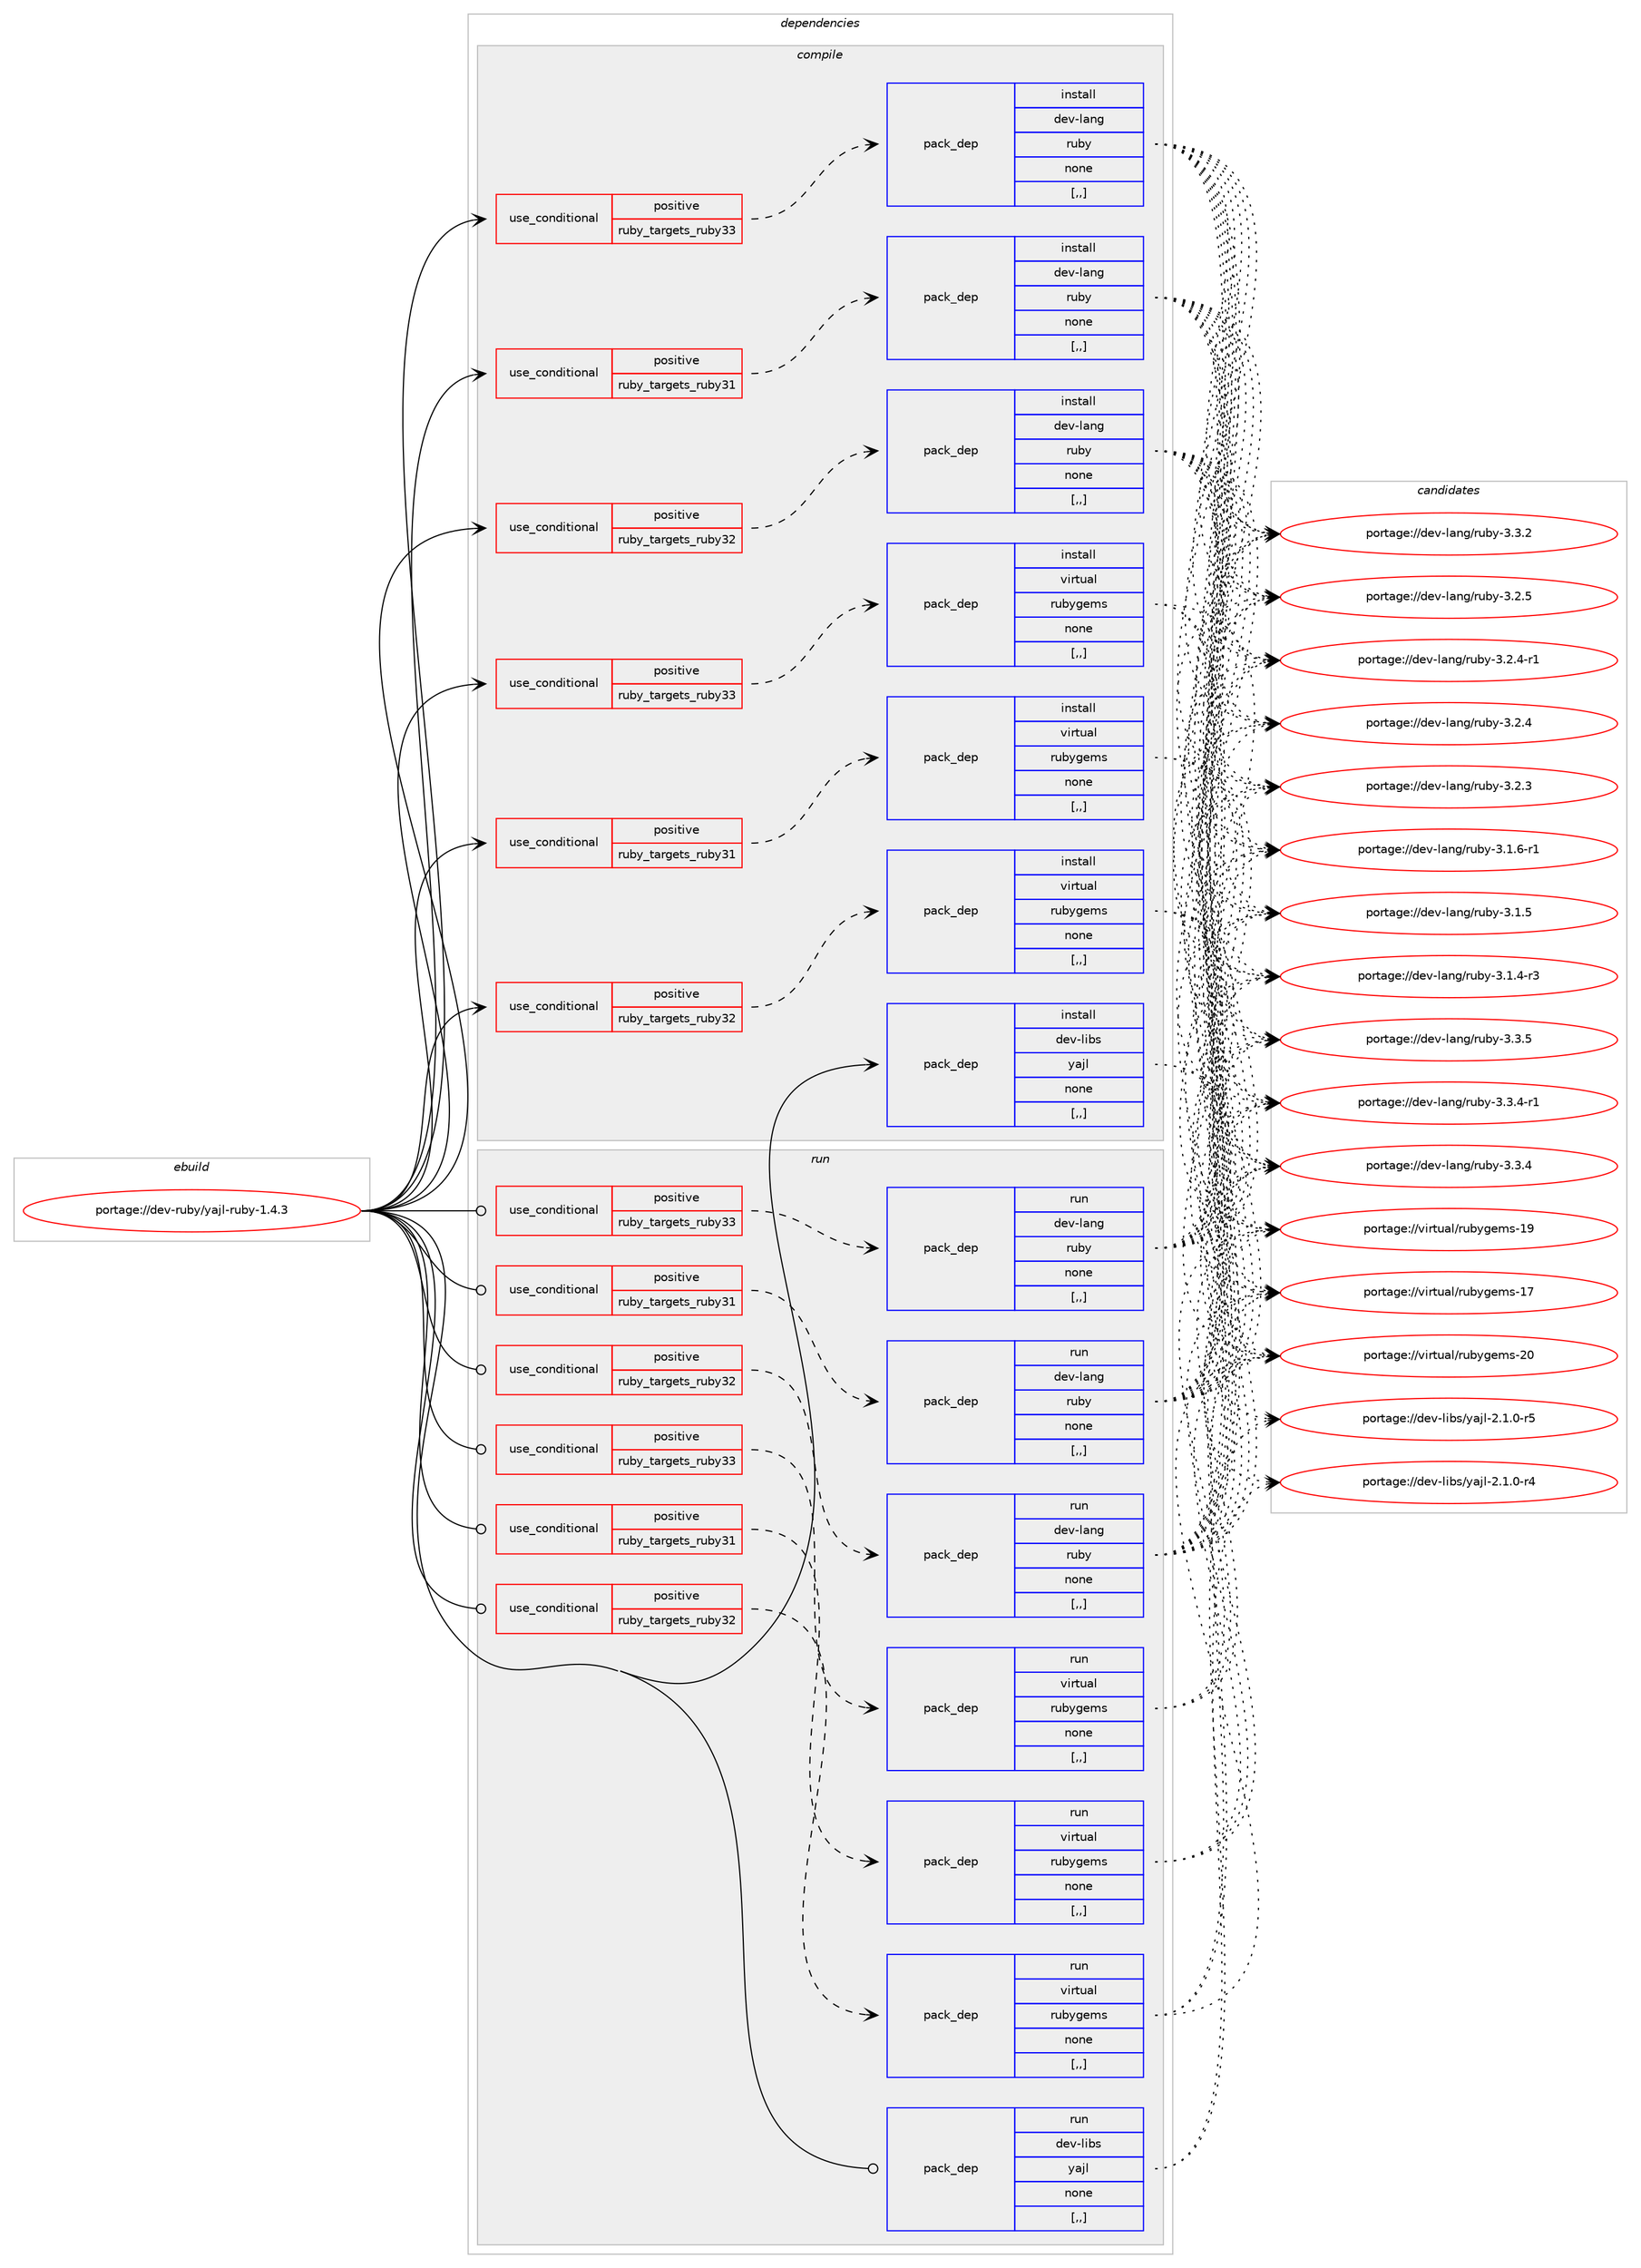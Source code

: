 digraph prolog {

# *************
# Graph options
# *************

newrank=true;
concentrate=true;
compound=true;
graph [rankdir=LR,fontname=Helvetica,fontsize=10,ranksep=1.5];#, ranksep=2.5, nodesep=0.2];
edge  [arrowhead=vee];
node  [fontname=Helvetica,fontsize=10];

# **********
# The ebuild
# **********

subgraph cluster_leftcol {
color=gray;
label=<<i>ebuild</i>>;
id [label="portage://dev-ruby/yajl-ruby-1.4.3", color=red, width=4, href="../dev-ruby/yajl-ruby-1.4.3.svg"];
}

# ****************
# The dependencies
# ****************

subgraph cluster_midcol {
color=gray;
label=<<i>dependencies</i>>;
subgraph cluster_compile {
fillcolor="#eeeeee";
style=filled;
label=<<i>compile</i>>;
subgraph cond190194 {
dependency704836 [label=<<TABLE BORDER="0" CELLBORDER="1" CELLSPACING="0" CELLPADDING="4"><TR><TD ROWSPAN="3" CELLPADDING="10">use_conditional</TD></TR><TR><TD>positive</TD></TR><TR><TD>ruby_targets_ruby31</TD></TR></TABLE>>, shape=none, color=red];
subgraph pack509658 {
dependency704837 [label=<<TABLE BORDER="0" CELLBORDER="1" CELLSPACING="0" CELLPADDING="4" WIDTH="220"><TR><TD ROWSPAN="6" CELLPADDING="30">pack_dep</TD></TR><TR><TD WIDTH="110">install</TD></TR><TR><TD>dev-lang</TD></TR><TR><TD>ruby</TD></TR><TR><TD>none</TD></TR><TR><TD>[,,]</TD></TR></TABLE>>, shape=none, color=blue];
}
dependency704836:e -> dependency704837:w [weight=20,style="dashed",arrowhead="vee"];
}
id:e -> dependency704836:w [weight=20,style="solid",arrowhead="vee"];
subgraph cond190195 {
dependency704838 [label=<<TABLE BORDER="0" CELLBORDER="1" CELLSPACING="0" CELLPADDING="4"><TR><TD ROWSPAN="3" CELLPADDING="10">use_conditional</TD></TR><TR><TD>positive</TD></TR><TR><TD>ruby_targets_ruby31</TD></TR></TABLE>>, shape=none, color=red];
subgraph pack509659 {
dependency704839 [label=<<TABLE BORDER="0" CELLBORDER="1" CELLSPACING="0" CELLPADDING="4" WIDTH="220"><TR><TD ROWSPAN="6" CELLPADDING="30">pack_dep</TD></TR><TR><TD WIDTH="110">install</TD></TR><TR><TD>virtual</TD></TR><TR><TD>rubygems</TD></TR><TR><TD>none</TD></TR><TR><TD>[,,]</TD></TR></TABLE>>, shape=none, color=blue];
}
dependency704838:e -> dependency704839:w [weight=20,style="dashed",arrowhead="vee"];
}
id:e -> dependency704838:w [weight=20,style="solid",arrowhead="vee"];
subgraph cond190196 {
dependency704840 [label=<<TABLE BORDER="0" CELLBORDER="1" CELLSPACING="0" CELLPADDING="4"><TR><TD ROWSPAN="3" CELLPADDING="10">use_conditional</TD></TR><TR><TD>positive</TD></TR><TR><TD>ruby_targets_ruby32</TD></TR></TABLE>>, shape=none, color=red];
subgraph pack509660 {
dependency704841 [label=<<TABLE BORDER="0" CELLBORDER="1" CELLSPACING="0" CELLPADDING="4" WIDTH="220"><TR><TD ROWSPAN="6" CELLPADDING="30">pack_dep</TD></TR><TR><TD WIDTH="110">install</TD></TR><TR><TD>dev-lang</TD></TR><TR><TD>ruby</TD></TR><TR><TD>none</TD></TR><TR><TD>[,,]</TD></TR></TABLE>>, shape=none, color=blue];
}
dependency704840:e -> dependency704841:w [weight=20,style="dashed",arrowhead="vee"];
}
id:e -> dependency704840:w [weight=20,style="solid",arrowhead="vee"];
subgraph cond190197 {
dependency704842 [label=<<TABLE BORDER="0" CELLBORDER="1" CELLSPACING="0" CELLPADDING="4"><TR><TD ROWSPAN="3" CELLPADDING="10">use_conditional</TD></TR><TR><TD>positive</TD></TR><TR><TD>ruby_targets_ruby32</TD></TR></TABLE>>, shape=none, color=red];
subgraph pack509661 {
dependency704843 [label=<<TABLE BORDER="0" CELLBORDER="1" CELLSPACING="0" CELLPADDING="4" WIDTH="220"><TR><TD ROWSPAN="6" CELLPADDING="30">pack_dep</TD></TR><TR><TD WIDTH="110">install</TD></TR><TR><TD>virtual</TD></TR><TR><TD>rubygems</TD></TR><TR><TD>none</TD></TR><TR><TD>[,,]</TD></TR></TABLE>>, shape=none, color=blue];
}
dependency704842:e -> dependency704843:w [weight=20,style="dashed",arrowhead="vee"];
}
id:e -> dependency704842:w [weight=20,style="solid",arrowhead="vee"];
subgraph cond190198 {
dependency704844 [label=<<TABLE BORDER="0" CELLBORDER="1" CELLSPACING="0" CELLPADDING="4"><TR><TD ROWSPAN="3" CELLPADDING="10">use_conditional</TD></TR><TR><TD>positive</TD></TR><TR><TD>ruby_targets_ruby33</TD></TR></TABLE>>, shape=none, color=red];
subgraph pack509662 {
dependency704845 [label=<<TABLE BORDER="0" CELLBORDER="1" CELLSPACING="0" CELLPADDING="4" WIDTH="220"><TR><TD ROWSPAN="6" CELLPADDING="30">pack_dep</TD></TR><TR><TD WIDTH="110">install</TD></TR><TR><TD>dev-lang</TD></TR><TR><TD>ruby</TD></TR><TR><TD>none</TD></TR><TR><TD>[,,]</TD></TR></TABLE>>, shape=none, color=blue];
}
dependency704844:e -> dependency704845:w [weight=20,style="dashed",arrowhead="vee"];
}
id:e -> dependency704844:w [weight=20,style="solid",arrowhead="vee"];
subgraph cond190199 {
dependency704846 [label=<<TABLE BORDER="0" CELLBORDER="1" CELLSPACING="0" CELLPADDING="4"><TR><TD ROWSPAN="3" CELLPADDING="10">use_conditional</TD></TR><TR><TD>positive</TD></TR><TR><TD>ruby_targets_ruby33</TD></TR></TABLE>>, shape=none, color=red];
subgraph pack509663 {
dependency704847 [label=<<TABLE BORDER="0" CELLBORDER="1" CELLSPACING="0" CELLPADDING="4" WIDTH="220"><TR><TD ROWSPAN="6" CELLPADDING="30">pack_dep</TD></TR><TR><TD WIDTH="110">install</TD></TR><TR><TD>virtual</TD></TR><TR><TD>rubygems</TD></TR><TR><TD>none</TD></TR><TR><TD>[,,]</TD></TR></TABLE>>, shape=none, color=blue];
}
dependency704846:e -> dependency704847:w [weight=20,style="dashed",arrowhead="vee"];
}
id:e -> dependency704846:w [weight=20,style="solid",arrowhead="vee"];
subgraph pack509664 {
dependency704848 [label=<<TABLE BORDER="0" CELLBORDER="1" CELLSPACING="0" CELLPADDING="4" WIDTH="220"><TR><TD ROWSPAN="6" CELLPADDING="30">pack_dep</TD></TR><TR><TD WIDTH="110">install</TD></TR><TR><TD>dev-libs</TD></TR><TR><TD>yajl</TD></TR><TR><TD>none</TD></TR><TR><TD>[,,]</TD></TR></TABLE>>, shape=none, color=blue];
}
id:e -> dependency704848:w [weight=20,style="solid",arrowhead="vee"];
}
subgraph cluster_compileandrun {
fillcolor="#eeeeee";
style=filled;
label=<<i>compile and run</i>>;
}
subgraph cluster_run {
fillcolor="#eeeeee";
style=filled;
label=<<i>run</i>>;
subgraph cond190200 {
dependency704849 [label=<<TABLE BORDER="0" CELLBORDER="1" CELLSPACING="0" CELLPADDING="4"><TR><TD ROWSPAN="3" CELLPADDING="10">use_conditional</TD></TR><TR><TD>positive</TD></TR><TR><TD>ruby_targets_ruby31</TD></TR></TABLE>>, shape=none, color=red];
subgraph pack509665 {
dependency704850 [label=<<TABLE BORDER="0" CELLBORDER="1" CELLSPACING="0" CELLPADDING="4" WIDTH="220"><TR><TD ROWSPAN="6" CELLPADDING="30">pack_dep</TD></TR><TR><TD WIDTH="110">run</TD></TR><TR><TD>dev-lang</TD></TR><TR><TD>ruby</TD></TR><TR><TD>none</TD></TR><TR><TD>[,,]</TD></TR></TABLE>>, shape=none, color=blue];
}
dependency704849:e -> dependency704850:w [weight=20,style="dashed",arrowhead="vee"];
}
id:e -> dependency704849:w [weight=20,style="solid",arrowhead="odot"];
subgraph cond190201 {
dependency704851 [label=<<TABLE BORDER="0" CELLBORDER="1" CELLSPACING="0" CELLPADDING="4"><TR><TD ROWSPAN="3" CELLPADDING="10">use_conditional</TD></TR><TR><TD>positive</TD></TR><TR><TD>ruby_targets_ruby31</TD></TR></TABLE>>, shape=none, color=red];
subgraph pack509666 {
dependency704852 [label=<<TABLE BORDER="0" CELLBORDER="1" CELLSPACING="0" CELLPADDING="4" WIDTH="220"><TR><TD ROWSPAN="6" CELLPADDING="30">pack_dep</TD></TR><TR><TD WIDTH="110">run</TD></TR><TR><TD>virtual</TD></TR><TR><TD>rubygems</TD></TR><TR><TD>none</TD></TR><TR><TD>[,,]</TD></TR></TABLE>>, shape=none, color=blue];
}
dependency704851:e -> dependency704852:w [weight=20,style="dashed",arrowhead="vee"];
}
id:e -> dependency704851:w [weight=20,style="solid",arrowhead="odot"];
subgraph cond190202 {
dependency704853 [label=<<TABLE BORDER="0" CELLBORDER="1" CELLSPACING="0" CELLPADDING="4"><TR><TD ROWSPAN="3" CELLPADDING="10">use_conditional</TD></TR><TR><TD>positive</TD></TR><TR><TD>ruby_targets_ruby32</TD></TR></TABLE>>, shape=none, color=red];
subgraph pack509667 {
dependency704854 [label=<<TABLE BORDER="0" CELLBORDER="1" CELLSPACING="0" CELLPADDING="4" WIDTH="220"><TR><TD ROWSPAN="6" CELLPADDING="30">pack_dep</TD></TR><TR><TD WIDTH="110">run</TD></TR><TR><TD>dev-lang</TD></TR><TR><TD>ruby</TD></TR><TR><TD>none</TD></TR><TR><TD>[,,]</TD></TR></TABLE>>, shape=none, color=blue];
}
dependency704853:e -> dependency704854:w [weight=20,style="dashed",arrowhead="vee"];
}
id:e -> dependency704853:w [weight=20,style="solid",arrowhead="odot"];
subgraph cond190203 {
dependency704855 [label=<<TABLE BORDER="0" CELLBORDER="1" CELLSPACING="0" CELLPADDING="4"><TR><TD ROWSPAN="3" CELLPADDING="10">use_conditional</TD></TR><TR><TD>positive</TD></TR><TR><TD>ruby_targets_ruby32</TD></TR></TABLE>>, shape=none, color=red];
subgraph pack509668 {
dependency704856 [label=<<TABLE BORDER="0" CELLBORDER="1" CELLSPACING="0" CELLPADDING="4" WIDTH="220"><TR><TD ROWSPAN="6" CELLPADDING="30">pack_dep</TD></TR><TR><TD WIDTH="110">run</TD></TR><TR><TD>virtual</TD></TR><TR><TD>rubygems</TD></TR><TR><TD>none</TD></TR><TR><TD>[,,]</TD></TR></TABLE>>, shape=none, color=blue];
}
dependency704855:e -> dependency704856:w [weight=20,style="dashed",arrowhead="vee"];
}
id:e -> dependency704855:w [weight=20,style="solid",arrowhead="odot"];
subgraph cond190204 {
dependency704857 [label=<<TABLE BORDER="0" CELLBORDER="1" CELLSPACING="0" CELLPADDING="4"><TR><TD ROWSPAN="3" CELLPADDING="10">use_conditional</TD></TR><TR><TD>positive</TD></TR><TR><TD>ruby_targets_ruby33</TD></TR></TABLE>>, shape=none, color=red];
subgraph pack509669 {
dependency704858 [label=<<TABLE BORDER="0" CELLBORDER="1" CELLSPACING="0" CELLPADDING="4" WIDTH="220"><TR><TD ROWSPAN="6" CELLPADDING="30">pack_dep</TD></TR><TR><TD WIDTH="110">run</TD></TR><TR><TD>dev-lang</TD></TR><TR><TD>ruby</TD></TR><TR><TD>none</TD></TR><TR><TD>[,,]</TD></TR></TABLE>>, shape=none, color=blue];
}
dependency704857:e -> dependency704858:w [weight=20,style="dashed",arrowhead="vee"];
}
id:e -> dependency704857:w [weight=20,style="solid",arrowhead="odot"];
subgraph cond190205 {
dependency704859 [label=<<TABLE BORDER="0" CELLBORDER="1" CELLSPACING="0" CELLPADDING="4"><TR><TD ROWSPAN="3" CELLPADDING="10">use_conditional</TD></TR><TR><TD>positive</TD></TR><TR><TD>ruby_targets_ruby33</TD></TR></TABLE>>, shape=none, color=red];
subgraph pack509670 {
dependency704860 [label=<<TABLE BORDER="0" CELLBORDER="1" CELLSPACING="0" CELLPADDING="4" WIDTH="220"><TR><TD ROWSPAN="6" CELLPADDING="30">pack_dep</TD></TR><TR><TD WIDTH="110">run</TD></TR><TR><TD>virtual</TD></TR><TR><TD>rubygems</TD></TR><TR><TD>none</TD></TR><TR><TD>[,,]</TD></TR></TABLE>>, shape=none, color=blue];
}
dependency704859:e -> dependency704860:w [weight=20,style="dashed",arrowhead="vee"];
}
id:e -> dependency704859:w [weight=20,style="solid",arrowhead="odot"];
subgraph pack509671 {
dependency704861 [label=<<TABLE BORDER="0" CELLBORDER="1" CELLSPACING="0" CELLPADDING="4" WIDTH="220"><TR><TD ROWSPAN="6" CELLPADDING="30">pack_dep</TD></TR><TR><TD WIDTH="110">run</TD></TR><TR><TD>dev-libs</TD></TR><TR><TD>yajl</TD></TR><TR><TD>none</TD></TR><TR><TD>[,,]</TD></TR></TABLE>>, shape=none, color=blue];
}
id:e -> dependency704861:w [weight=20,style="solid",arrowhead="odot"];
}
}

# **************
# The candidates
# **************

subgraph cluster_choices {
rank=same;
color=gray;
label=<<i>candidates</i>>;

subgraph choice509658 {
color=black;
nodesep=1;
choice10010111845108971101034711411798121455146514653 [label="portage://dev-lang/ruby-3.3.5", color=red, width=4,href="../dev-lang/ruby-3.3.5.svg"];
choice100101118451089711010347114117981214551465146524511449 [label="portage://dev-lang/ruby-3.3.4-r1", color=red, width=4,href="../dev-lang/ruby-3.3.4-r1.svg"];
choice10010111845108971101034711411798121455146514652 [label="portage://dev-lang/ruby-3.3.4", color=red, width=4,href="../dev-lang/ruby-3.3.4.svg"];
choice10010111845108971101034711411798121455146514650 [label="portage://dev-lang/ruby-3.3.2", color=red, width=4,href="../dev-lang/ruby-3.3.2.svg"];
choice10010111845108971101034711411798121455146504653 [label="portage://dev-lang/ruby-3.2.5", color=red, width=4,href="../dev-lang/ruby-3.2.5.svg"];
choice100101118451089711010347114117981214551465046524511449 [label="portage://dev-lang/ruby-3.2.4-r1", color=red, width=4,href="../dev-lang/ruby-3.2.4-r1.svg"];
choice10010111845108971101034711411798121455146504652 [label="portage://dev-lang/ruby-3.2.4", color=red, width=4,href="../dev-lang/ruby-3.2.4.svg"];
choice10010111845108971101034711411798121455146504651 [label="portage://dev-lang/ruby-3.2.3", color=red, width=4,href="../dev-lang/ruby-3.2.3.svg"];
choice100101118451089711010347114117981214551464946544511449 [label="portage://dev-lang/ruby-3.1.6-r1", color=red, width=4,href="../dev-lang/ruby-3.1.6-r1.svg"];
choice10010111845108971101034711411798121455146494653 [label="portage://dev-lang/ruby-3.1.5", color=red, width=4,href="../dev-lang/ruby-3.1.5.svg"];
choice100101118451089711010347114117981214551464946524511451 [label="portage://dev-lang/ruby-3.1.4-r3", color=red, width=4,href="../dev-lang/ruby-3.1.4-r3.svg"];
dependency704837:e -> choice10010111845108971101034711411798121455146514653:w [style=dotted,weight="100"];
dependency704837:e -> choice100101118451089711010347114117981214551465146524511449:w [style=dotted,weight="100"];
dependency704837:e -> choice10010111845108971101034711411798121455146514652:w [style=dotted,weight="100"];
dependency704837:e -> choice10010111845108971101034711411798121455146514650:w [style=dotted,weight="100"];
dependency704837:e -> choice10010111845108971101034711411798121455146504653:w [style=dotted,weight="100"];
dependency704837:e -> choice100101118451089711010347114117981214551465046524511449:w [style=dotted,weight="100"];
dependency704837:e -> choice10010111845108971101034711411798121455146504652:w [style=dotted,weight="100"];
dependency704837:e -> choice10010111845108971101034711411798121455146504651:w [style=dotted,weight="100"];
dependency704837:e -> choice100101118451089711010347114117981214551464946544511449:w [style=dotted,weight="100"];
dependency704837:e -> choice10010111845108971101034711411798121455146494653:w [style=dotted,weight="100"];
dependency704837:e -> choice100101118451089711010347114117981214551464946524511451:w [style=dotted,weight="100"];
}
subgraph choice509659 {
color=black;
nodesep=1;
choice118105114116117971084711411798121103101109115455048 [label="portage://virtual/rubygems-20", color=red, width=4,href="../virtual/rubygems-20.svg"];
choice118105114116117971084711411798121103101109115454957 [label="portage://virtual/rubygems-19", color=red, width=4,href="../virtual/rubygems-19.svg"];
choice118105114116117971084711411798121103101109115454955 [label="portage://virtual/rubygems-17", color=red, width=4,href="../virtual/rubygems-17.svg"];
dependency704839:e -> choice118105114116117971084711411798121103101109115455048:w [style=dotted,weight="100"];
dependency704839:e -> choice118105114116117971084711411798121103101109115454957:w [style=dotted,weight="100"];
dependency704839:e -> choice118105114116117971084711411798121103101109115454955:w [style=dotted,weight="100"];
}
subgraph choice509660 {
color=black;
nodesep=1;
choice10010111845108971101034711411798121455146514653 [label="portage://dev-lang/ruby-3.3.5", color=red, width=4,href="../dev-lang/ruby-3.3.5.svg"];
choice100101118451089711010347114117981214551465146524511449 [label="portage://dev-lang/ruby-3.3.4-r1", color=red, width=4,href="../dev-lang/ruby-3.3.4-r1.svg"];
choice10010111845108971101034711411798121455146514652 [label="portage://dev-lang/ruby-3.3.4", color=red, width=4,href="../dev-lang/ruby-3.3.4.svg"];
choice10010111845108971101034711411798121455146514650 [label="portage://dev-lang/ruby-3.3.2", color=red, width=4,href="../dev-lang/ruby-3.3.2.svg"];
choice10010111845108971101034711411798121455146504653 [label="portage://dev-lang/ruby-3.2.5", color=red, width=4,href="../dev-lang/ruby-3.2.5.svg"];
choice100101118451089711010347114117981214551465046524511449 [label="portage://dev-lang/ruby-3.2.4-r1", color=red, width=4,href="../dev-lang/ruby-3.2.4-r1.svg"];
choice10010111845108971101034711411798121455146504652 [label="portage://dev-lang/ruby-3.2.4", color=red, width=4,href="../dev-lang/ruby-3.2.4.svg"];
choice10010111845108971101034711411798121455146504651 [label="portage://dev-lang/ruby-3.2.3", color=red, width=4,href="../dev-lang/ruby-3.2.3.svg"];
choice100101118451089711010347114117981214551464946544511449 [label="portage://dev-lang/ruby-3.1.6-r1", color=red, width=4,href="../dev-lang/ruby-3.1.6-r1.svg"];
choice10010111845108971101034711411798121455146494653 [label="portage://dev-lang/ruby-3.1.5", color=red, width=4,href="../dev-lang/ruby-3.1.5.svg"];
choice100101118451089711010347114117981214551464946524511451 [label="portage://dev-lang/ruby-3.1.4-r3", color=red, width=4,href="../dev-lang/ruby-3.1.4-r3.svg"];
dependency704841:e -> choice10010111845108971101034711411798121455146514653:w [style=dotted,weight="100"];
dependency704841:e -> choice100101118451089711010347114117981214551465146524511449:w [style=dotted,weight="100"];
dependency704841:e -> choice10010111845108971101034711411798121455146514652:w [style=dotted,weight="100"];
dependency704841:e -> choice10010111845108971101034711411798121455146514650:w [style=dotted,weight="100"];
dependency704841:e -> choice10010111845108971101034711411798121455146504653:w [style=dotted,weight="100"];
dependency704841:e -> choice100101118451089711010347114117981214551465046524511449:w [style=dotted,weight="100"];
dependency704841:e -> choice10010111845108971101034711411798121455146504652:w [style=dotted,weight="100"];
dependency704841:e -> choice10010111845108971101034711411798121455146504651:w [style=dotted,weight="100"];
dependency704841:e -> choice100101118451089711010347114117981214551464946544511449:w [style=dotted,weight="100"];
dependency704841:e -> choice10010111845108971101034711411798121455146494653:w [style=dotted,weight="100"];
dependency704841:e -> choice100101118451089711010347114117981214551464946524511451:w [style=dotted,weight="100"];
}
subgraph choice509661 {
color=black;
nodesep=1;
choice118105114116117971084711411798121103101109115455048 [label="portage://virtual/rubygems-20", color=red, width=4,href="../virtual/rubygems-20.svg"];
choice118105114116117971084711411798121103101109115454957 [label="portage://virtual/rubygems-19", color=red, width=4,href="../virtual/rubygems-19.svg"];
choice118105114116117971084711411798121103101109115454955 [label="portage://virtual/rubygems-17", color=red, width=4,href="../virtual/rubygems-17.svg"];
dependency704843:e -> choice118105114116117971084711411798121103101109115455048:w [style=dotted,weight="100"];
dependency704843:e -> choice118105114116117971084711411798121103101109115454957:w [style=dotted,weight="100"];
dependency704843:e -> choice118105114116117971084711411798121103101109115454955:w [style=dotted,weight="100"];
}
subgraph choice509662 {
color=black;
nodesep=1;
choice10010111845108971101034711411798121455146514653 [label="portage://dev-lang/ruby-3.3.5", color=red, width=4,href="../dev-lang/ruby-3.3.5.svg"];
choice100101118451089711010347114117981214551465146524511449 [label="portage://dev-lang/ruby-3.3.4-r1", color=red, width=4,href="../dev-lang/ruby-3.3.4-r1.svg"];
choice10010111845108971101034711411798121455146514652 [label="portage://dev-lang/ruby-3.3.4", color=red, width=4,href="../dev-lang/ruby-3.3.4.svg"];
choice10010111845108971101034711411798121455146514650 [label="portage://dev-lang/ruby-3.3.2", color=red, width=4,href="../dev-lang/ruby-3.3.2.svg"];
choice10010111845108971101034711411798121455146504653 [label="portage://dev-lang/ruby-3.2.5", color=red, width=4,href="../dev-lang/ruby-3.2.5.svg"];
choice100101118451089711010347114117981214551465046524511449 [label="portage://dev-lang/ruby-3.2.4-r1", color=red, width=4,href="../dev-lang/ruby-3.2.4-r1.svg"];
choice10010111845108971101034711411798121455146504652 [label="portage://dev-lang/ruby-3.2.4", color=red, width=4,href="../dev-lang/ruby-3.2.4.svg"];
choice10010111845108971101034711411798121455146504651 [label="portage://dev-lang/ruby-3.2.3", color=red, width=4,href="../dev-lang/ruby-3.2.3.svg"];
choice100101118451089711010347114117981214551464946544511449 [label="portage://dev-lang/ruby-3.1.6-r1", color=red, width=4,href="../dev-lang/ruby-3.1.6-r1.svg"];
choice10010111845108971101034711411798121455146494653 [label="portage://dev-lang/ruby-3.1.5", color=red, width=4,href="../dev-lang/ruby-3.1.5.svg"];
choice100101118451089711010347114117981214551464946524511451 [label="portage://dev-lang/ruby-3.1.4-r3", color=red, width=4,href="../dev-lang/ruby-3.1.4-r3.svg"];
dependency704845:e -> choice10010111845108971101034711411798121455146514653:w [style=dotted,weight="100"];
dependency704845:e -> choice100101118451089711010347114117981214551465146524511449:w [style=dotted,weight="100"];
dependency704845:e -> choice10010111845108971101034711411798121455146514652:w [style=dotted,weight="100"];
dependency704845:e -> choice10010111845108971101034711411798121455146514650:w [style=dotted,weight="100"];
dependency704845:e -> choice10010111845108971101034711411798121455146504653:w [style=dotted,weight="100"];
dependency704845:e -> choice100101118451089711010347114117981214551465046524511449:w [style=dotted,weight="100"];
dependency704845:e -> choice10010111845108971101034711411798121455146504652:w [style=dotted,weight="100"];
dependency704845:e -> choice10010111845108971101034711411798121455146504651:w [style=dotted,weight="100"];
dependency704845:e -> choice100101118451089711010347114117981214551464946544511449:w [style=dotted,weight="100"];
dependency704845:e -> choice10010111845108971101034711411798121455146494653:w [style=dotted,weight="100"];
dependency704845:e -> choice100101118451089711010347114117981214551464946524511451:w [style=dotted,weight="100"];
}
subgraph choice509663 {
color=black;
nodesep=1;
choice118105114116117971084711411798121103101109115455048 [label="portage://virtual/rubygems-20", color=red, width=4,href="../virtual/rubygems-20.svg"];
choice118105114116117971084711411798121103101109115454957 [label="portage://virtual/rubygems-19", color=red, width=4,href="../virtual/rubygems-19.svg"];
choice118105114116117971084711411798121103101109115454955 [label="portage://virtual/rubygems-17", color=red, width=4,href="../virtual/rubygems-17.svg"];
dependency704847:e -> choice118105114116117971084711411798121103101109115455048:w [style=dotted,weight="100"];
dependency704847:e -> choice118105114116117971084711411798121103101109115454957:w [style=dotted,weight="100"];
dependency704847:e -> choice118105114116117971084711411798121103101109115454955:w [style=dotted,weight="100"];
}
subgraph choice509664 {
color=black;
nodesep=1;
choice100101118451081059811547121971061084550464946484511453 [label="portage://dev-libs/yajl-2.1.0-r5", color=red, width=4,href="../dev-libs/yajl-2.1.0-r5.svg"];
choice100101118451081059811547121971061084550464946484511452 [label="portage://dev-libs/yajl-2.1.0-r4", color=red, width=4,href="../dev-libs/yajl-2.1.0-r4.svg"];
dependency704848:e -> choice100101118451081059811547121971061084550464946484511453:w [style=dotted,weight="100"];
dependency704848:e -> choice100101118451081059811547121971061084550464946484511452:w [style=dotted,weight="100"];
}
subgraph choice509665 {
color=black;
nodesep=1;
choice10010111845108971101034711411798121455146514653 [label="portage://dev-lang/ruby-3.3.5", color=red, width=4,href="../dev-lang/ruby-3.3.5.svg"];
choice100101118451089711010347114117981214551465146524511449 [label="portage://dev-lang/ruby-3.3.4-r1", color=red, width=4,href="../dev-lang/ruby-3.3.4-r1.svg"];
choice10010111845108971101034711411798121455146514652 [label="portage://dev-lang/ruby-3.3.4", color=red, width=4,href="../dev-lang/ruby-3.3.4.svg"];
choice10010111845108971101034711411798121455146514650 [label="portage://dev-lang/ruby-3.3.2", color=red, width=4,href="../dev-lang/ruby-3.3.2.svg"];
choice10010111845108971101034711411798121455146504653 [label="portage://dev-lang/ruby-3.2.5", color=red, width=4,href="../dev-lang/ruby-3.2.5.svg"];
choice100101118451089711010347114117981214551465046524511449 [label="portage://dev-lang/ruby-3.2.4-r1", color=red, width=4,href="../dev-lang/ruby-3.2.4-r1.svg"];
choice10010111845108971101034711411798121455146504652 [label="portage://dev-lang/ruby-3.2.4", color=red, width=4,href="../dev-lang/ruby-3.2.4.svg"];
choice10010111845108971101034711411798121455146504651 [label="portage://dev-lang/ruby-3.2.3", color=red, width=4,href="../dev-lang/ruby-3.2.3.svg"];
choice100101118451089711010347114117981214551464946544511449 [label="portage://dev-lang/ruby-3.1.6-r1", color=red, width=4,href="../dev-lang/ruby-3.1.6-r1.svg"];
choice10010111845108971101034711411798121455146494653 [label="portage://dev-lang/ruby-3.1.5", color=red, width=4,href="../dev-lang/ruby-3.1.5.svg"];
choice100101118451089711010347114117981214551464946524511451 [label="portage://dev-lang/ruby-3.1.4-r3", color=red, width=4,href="../dev-lang/ruby-3.1.4-r3.svg"];
dependency704850:e -> choice10010111845108971101034711411798121455146514653:w [style=dotted,weight="100"];
dependency704850:e -> choice100101118451089711010347114117981214551465146524511449:w [style=dotted,weight="100"];
dependency704850:e -> choice10010111845108971101034711411798121455146514652:w [style=dotted,weight="100"];
dependency704850:e -> choice10010111845108971101034711411798121455146514650:w [style=dotted,weight="100"];
dependency704850:e -> choice10010111845108971101034711411798121455146504653:w [style=dotted,weight="100"];
dependency704850:e -> choice100101118451089711010347114117981214551465046524511449:w [style=dotted,weight="100"];
dependency704850:e -> choice10010111845108971101034711411798121455146504652:w [style=dotted,weight="100"];
dependency704850:e -> choice10010111845108971101034711411798121455146504651:w [style=dotted,weight="100"];
dependency704850:e -> choice100101118451089711010347114117981214551464946544511449:w [style=dotted,weight="100"];
dependency704850:e -> choice10010111845108971101034711411798121455146494653:w [style=dotted,weight="100"];
dependency704850:e -> choice100101118451089711010347114117981214551464946524511451:w [style=dotted,weight="100"];
}
subgraph choice509666 {
color=black;
nodesep=1;
choice118105114116117971084711411798121103101109115455048 [label="portage://virtual/rubygems-20", color=red, width=4,href="../virtual/rubygems-20.svg"];
choice118105114116117971084711411798121103101109115454957 [label="portage://virtual/rubygems-19", color=red, width=4,href="../virtual/rubygems-19.svg"];
choice118105114116117971084711411798121103101109115454955 [label="portage://virtual/rubygems-17", color=red, width=4,href="../virtual/rubygems-17.svg"];
dependency704852:e -> choice118105114116117971084711411798121103101109115455048:w [style=dotted,weight="100"];
dependency704852:e -> choice118105114116117971084711411798121103101109115454957:w [style=dotted,weight="100"];
dependency704852:e -> choice118105114116117971084711411798121103101109115454955:w [style=dotted,weight="100"];
}
subgraph choice509667 {
color=black;
nodesep=1;
choice10010111845108971101034711411798121455146514653 [label="portage://dev-lang/ruby-3.3.5", color=red, width=4,href="../dev-lang/ruby-3.3.5.svg"];
choice100101118451089711010347114117981214551465146524511449 [label="portage://dev-lang/ruby-3.3.4-r1", color=red, width=4,href="../dev-lang/ruby-3.3.4-r1.svg"];
choice10010111845108971101034711411798121455146514652 [label="portage://dev-lang/ruby-3.3.4", color=red, width=4,href="../dev-lang/ruby-3.3.4.svg"];
choice10010111845108971101034711411798121455146514650 [label="portage://dev-lang/ruby-3.3.2", color=red, width=4,href="../dev-lang/ruby-3.3.2.svg"];
choice10010111845108971101034711411798121455146504653 [label="portage://dev-lang/ruby-3.2.5", color=red, width=4,href="../dev-lang/ruby-3.2.5.svg"];
choice100101118451089711010347114117981214551465046524511449 [label="portage://dev-lang/ruby-3.2.4-r1", color=red, width=4,href="../dev-lang/ruby-3.2.4-r1.svg"];
choice10010111845108971101034711411798121455146504652 [label="portage://dev-lang/ruby-3.2.4", color=red, width=4,href="../dev-lang/ruby-3.2.4.svg"];
choice10010111845108971101034711411798121455146504651 [label="portage://dev-lang/ruby-3.2.3", color=red, width=4,href="../dev-lang/ruby-3.2.3.svg"];
choice100101118451089711010347114117981214551464946544511449 [label="portage://dev-lang/ruby-3.1.6-r1", color=red, width=4,href="../dev-lang/ruby-3.1.6-r1.svg"];
choice10010111845108971101034711411798121455146494653 [label="portage://dev-lang/ruby-3.1.5", color=red, width=4,href="../dev-lang/ruby-3.1.5.svg"];
choice100101118451089711010347114117981214551464946524511451 [label="portage://dev-lang/ruby-3.1.4-r3", color=red, width=4,href="../dev-lang/ruby-3.1.4-r3.svg"];
dependency704854:e -> choice10010111845108971101034711411798121455146514653:w [style=dotted,weight="100"];
dependency704854:e -> choice100101118451089711010347114117981214551465146524511449:w [style=dotted,weight="100"];
dependency704854:e -> choice10010111845108971101034711411798121455146514652:w [style=dotted,weight="100"];
dependency704854:e -> choice10010111845108971101034711411798121455146514650:w [style=dotted,weight="100"];
dependency704854:e -> choice10010111845108971101034711411798121455146504653:w [style=dotted,weight="100"];
dependency704854:e -> choice100101118451089711010347114117981214551465046524511449:w [style=dotted,weight="100"];
dependency704854:e -> choice10010111845108971101034711411798121455146504652:w [style=dotted,weight="100"];
dependency704854:e -> choice10010111845108971101034711411798121455146504651:w [style=dotted,weight="100"];
dependency704854:e -> choice100101118451089711010347114117981214551464946544511449:w [style=dotted,weight="100"];
dependency704854:e -> choice10010111845108971101034711411798121455146494653:w [style=dotted,weight="100"];
dependency704854:e -> choice100101118451089711010347114117981214551464946524511451:w [style=dotted,weight="100"];
}
subgraph choice509668 {
color=black;
nodesep=1;
choice118105114116117971084711411798121103101109115455048 [label="portage://virtual/rubygems-20", color=red, width=4,href="../virtual/rubygems-20.svg"];
choice118105114116117971084711411798121103101109115454957 [label="portage://virtual/rubygems-19", color=red, width=4,href="../virtual/rubygems-19.svg"];
choice118105114116117971084711411798121103101109115454955 [label="portage://virtual/rubygems-17", color=red, width=4,href="../virtual/rubygems-17.svg"];
dependency704856:e -> choice118105114116117971084711411798121103101109115455048:w [style=dotted,weight="100"];
dependency704856:e -> choice118105114116117971084711411798121103101109115454957:w [style=dotted,weight="100"];
dependency704856:e -> choice118105114116117971084711411798121103101109115454955:w [style=dotted,weight="100"];
}
subgraph choice509669 {
color=black;
nodesep=1;
choice10010111845108971101034711411798121455146514653 [label="portage://dev-lang/ruby-3.3.5", color=red, width=4,href="../dev-lang/ruby-3.3.5.svg"];
choice100101118451089711010347114117981214551465146524511449 [label="portage://dev-lang/ruby-3.3.4-r1", color=red, width=4,href="../dev-lang/ruby-3.3.4-r1.svg"];
choice10010111845108971101034711411798121455146514652 [label="portage://dev-lang/ruby-3.3.4", color=red, width=4,href="../dev-lang/ruby-3.3.4.svg"];
choice10010111845108971101034711411798121455146514650 [label="portage://dev-lang/ruby-3.3.2", color=red, width=4,href="../dev-lang/ruby-3.3.2.svg"];
choice10010111845108971101034711411798121455146504653 [label="portage://dev-lang/ruby-3.2.5", color=red, width=4,href="../dev-lang/ruby-3.2.5.svg"];
choice100101118451089711010347114117981214551465046524511449 [label="portage://dev-lang/ruby-3.2.4-r1", color=red, width=4,href="../dev-lang/ruby-3.2.4-r1.svg"];
choice10010111845108971101034711411798121455146504652 [label="portage://dev-lang/ruby-3.2.4", color=red, width=4,href="../dev-lang/ruby-3.2.4.svg"];
choice10010111845108971101034711411798121455146504651 [label="portage://dev-lang/ruby-3.2.3", color=red, width=4,href="../dev-lang/ruby-3.2.3.svg"];
choice100101118451089711010347114117981214551464946544511449 [label="portage://dev-lang/ruby-3.1.6-r1", color=red, width=4,href="../dev-lang/ruby-3.1.6-r1.svg"];
choice10010111845108971101034711411798121455146494653 [label="portage://dev-lang/ruby-3.1.5", color=red, width=4,href="../dev-lang/ruby-3.1.5.svg"];
choice100101118451089711010347114117981214551464946524511451 [label="portage://dev-lang/ruby-3.1.4-r3", color=red, width=4,href="../dev-lang/ruby-3.1.4-r3.svg"];
dependency704858:e -> choice10010111845108971101034711411798121455146514653:w [style=dotted,weight="100"];
dependency704858:e -> choice100101118451089711010347114117981214551465146524511449:w [style=dotted,weight="100"];
dependency704858:e -> choice10010111845108971101034711411798121455146514652:w [style=dotted,weight="100"];
dependency704858:e -> choice10010111845108971101034711411798121455146514650:w [style=dotted,weight="100"];
dependency704858:e -> choice10010111845108971101034711411798121455146504653:w [style=dotted,weight="100"];
dependency704858:e -> choice100101118451089711010347114117981214551465046524511449:w [style=dotted,weight="100"];
dependency704858:e -> choice10010111845108971101034711411798121455146504652:w [style=dotted,weight="100"];
dependency704858:e -> choice10010111845108971101034711411798121455146504651:w [style=dotted,weight="100"];
dependency704858:e -> choice100101118451089711010347114117981214551464946544511449:w [style=dotted,weight="100"];
dependency704858:e -> choice10010111845108971101034711411798121455146494653:w [style=dotted,weight="100"];
dependency704858:e -> choice100101118451089711010347114117981214551464946524511451:w [style=dotted,weight="100"];
}
subgraph choice509670 {
color=black;
nodesep=1;
choice118105114116117971084711411798121103101109115455048 [label="portage://virtual/rubygems-20", color=red, width=4,href="../virtual/rubygems-20.svg"];
choice118105114116117971084711411798121103101109115454957 [label="portage://virtual/rubygems-19", color=red, width=4,href="../virtual/rubygems-19.svg"];
choice118105114116117971084711411798121103101109115454955 [label="portage://virtual/rubygems-17", color=red, width=4,href="../virtual/rubygems-17.svg"];
dependency704860:e -> choice118105114116117971084711411798121103101109115455048:w [style=dotted,weight="100"];
dependency704860:e -> choice118105114116117971084711411798121103101109115454957:w [style=dotted,weight="100"];
dependency704860:e -> choice118105114116117971084711411798121103101109115454955:w [style=dotted,weight="100"];
}
subgraph choice509671 {
color=black;
nodesep=1;
choice100101118451081059811547121971061084550464946484511453 [label="portage://dev-libs/yajl-2.1.0-r5", color=red, width=4,href="../dev-libs/yajl-2.1.0-r5.svg"];
choice100101118451081059811547121971061084550464946484511452 [label="portage://dev-libs/yajl-2.1.0-r4", color=red, width=4,href="../dev-libs/yajl-2.1.0-r4.svg"];
dependency704861:e -> choice100101118451081059811547121971061084550464946484511453:w [style=dotted,weight="100"];
dependency704861:e -> choice100101118451081059811547121971061084550464946484511452:w [style=dotted,weight="100"];
}
}

}
